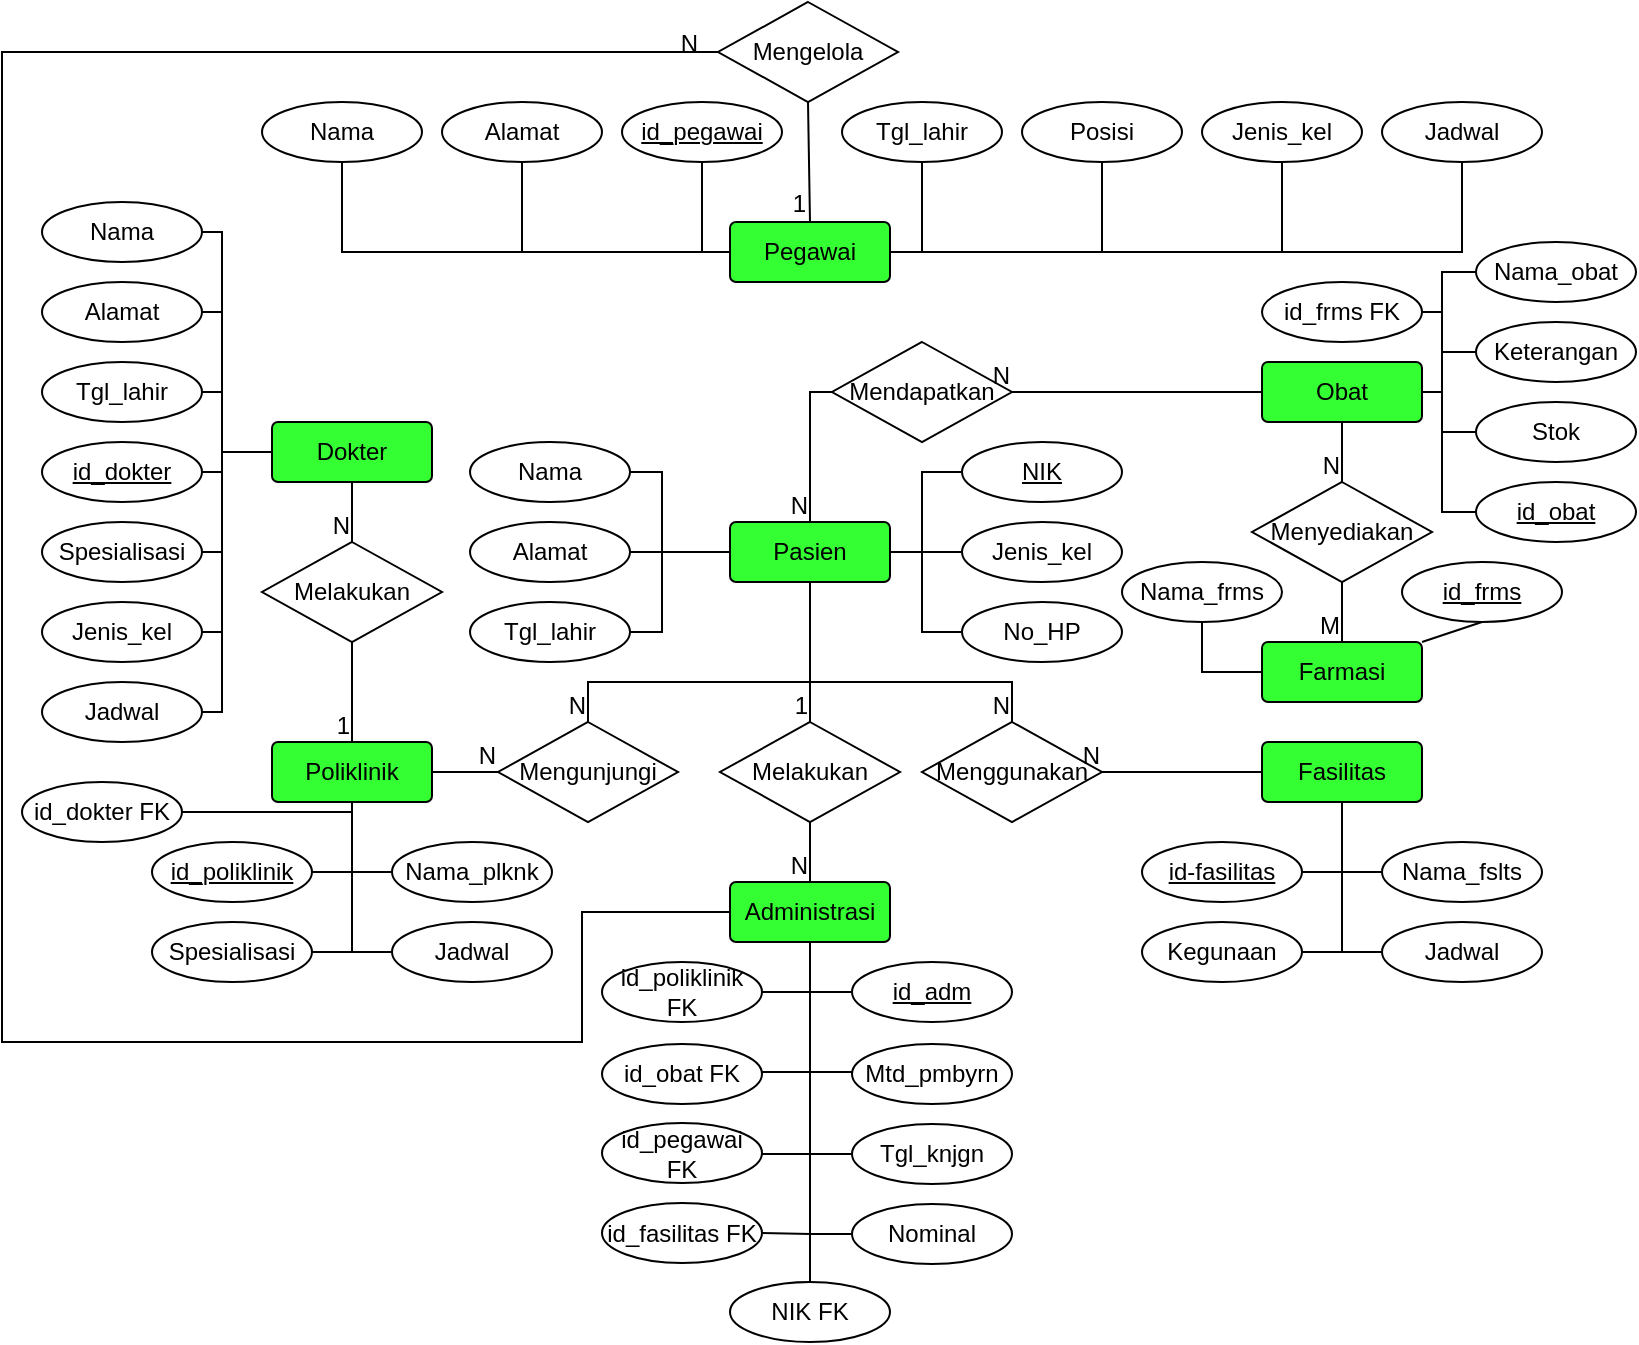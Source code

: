 <mxfile version="26.0.4">
  <diagram name="Halaman-1" id="hF6kQiKR3apISdms7EQg">
    <mxGraphModel dx="1034" dy="1641" grid="1" gridSize="10" guides="1" tooltips="1" connect="1" arrows="1" fold="1" page="1" pageScale="1" pageWidth="827" pageHeight="1169" math="0" shadow="0">
      <root>
        <mxCell id="0" />
        <mxCell id="1" parent="0" />
        <mxCell id="pL62GG7J2505InTliQbV-1" value="Pasien" style="rounded=1;arcSize=10;whiteSpace=wrap;html=1;align=center;fillColor=#33FF33;" parent="1" vertex="1">
          <mxGeometry x="484" y="-820" width="80" height="30" as="geometry" />
        </mxCell>
        <mxCell id="pL62GG7J2505InTliQbV-2" value="Administrasi" style="rounded=1;arcSize=10;whiteSpace=wrap;html=1;align=center;fillColor=#33FF33;" parent="1" vertex="1">
          <mxGeometry x="484" y="-640" width="80" height="30" as="geometry" />
        </mxCell>
        <mxCell id="pL62GG7J2505InTliQbV-3" value="Poliklinik" style="rounded=1;arcSize=10;whiteSpace=wrap;html=1;align=center;fillColor=#33FF33;" parent="1" vertex="1">
          <mxGeometry x="255" y="-710" width="80" height="30" as="geometry" />
        </mxCell>
        <mxCell id="pL62GG7J2505InTliQbV-4" value="Dokter" style="rounded=1;arcSize=10;whiteSpace=wrap;html=1;align=center;fillColor=#33FF33;" parent="1" vertex="1">
          <mxGeometry x="255" y="-870" width="80" height="30" as="geometry" />
        </mxCell>
        <mxCell id="pL62GG7J2505InTliQbV-5" value="Farmasi" style="rounded=1;arcSize=10;whiteSpace=wrap;html=1;align=center;fillColor=#33FF33;" parent="1" vertex="1">
          <mxGeometry x="750" y="-760" width="80" height="30" as="geometry" />
        </mxCell>
        <mxCell id="pL62GG7J2505InTliQbV-6" value="Obat" style="rounded=1;arcSize=10;whiteSpace=wrap;html=1;align=center;fillColor=#33FF33;" parent="1" vertex="1">
          <mxGeometry x="750" y="-900" width="80" height="30" as="geometry" />
        </mxCell>
        <mxCell id="pL62GG7J2505InTliQbV-7" value="Pegawai" style="rounded=1;arcSize=10;whiteSpace=wrap;html=1;align=center;fillColor=#33FF33;" parent="1" vertex="1">
          <mxGeometry x="484" y="-970" width="80" height="30" as="geometry" />
        </mxCell>
        <mxCell id="pL62GG7J2505InTliQbV-8" value="Fasilitas" style="rounded=1;arcSize=10;whiteSpace=wrap;html=1;align=center;fillColor=#33FF33;" parent="1" vertex="1">
          <mxGeometry x="750" y="-710" width="80" height="30" as="geometry" />
        </mxCell>
        <mxCell id="8eHXAUedLKpR5EIVdrg8-1" value="NIK" style="ellipse;whiteSpace=wrap;html=1;align=center;fontStyle=4;" parent="1" vertex="1">
          <mxGeometry x="600" y="-860" width="80" height="30" as="geometry" />
        </mxCell>
        <mxCell id="8eHXAUedLKpR5EIVdrg8-2" value="Alamat" style="ellipse;whiteSpace=wrap;html=1;align=center;" parent="1" vertex="1">
          <mxGeometry x="354" y="-820" width="80" height="30" as="geometry" />
        </mxCell>
        <mxCell id="8eHXAUedLKpR5EIVdrg8-3" value="Nama" style="ellipse;whiteSpace=wrap;html=1;align=center;" parent="1" vertex="1">
          <mxGeometry x="354" y="-860" width="80" height="30" as="geometry" />
        </mxCell>
        <mxCell id="8eHXAUedLKpR5EIVdrg8-4" value="Tgl_lahir" style="ellipse;whiteSpace=wrap;html=1;align=center;" parent="1" vertex="1">
          <mxGeometry x="354" y="-780" width="80" height="30" as="geometry" />
        </mxCell>
        <mxCell id="8eHXAUedLKpR5EIVdrg8-5" value="No_HP" style="ellipse;whiteSpace=wrap;html=1;align=center;" parent="1" vertex="1">
          <mxGeometry x="600" y="-780" width="80" height="30" as="geometry" />
        </mxCell>
        <mxCell id="8eHXAUedLKpR5EIVdrg8-14" value="Melakukan" style="shape=rhombus;perimeter=rhombusPerimeter;whiteSpace=wrap;html=1;align=center;" parent="1" vertex="1">
          <mxGeometry x="479" y="-720" width="90" height="50" as="geometry" />
        </mxCell>
        <mxCell id="8eHXAUedLKpR5EIVdrg8-17" value="" style="endArrow=none;html=1;rounded=0;entryX=0.5;entryY=0;entryDx=0;entryDy=0;exitX=0.5;exitY=1;exitDx=0;exitDy=0;" parent="1" source="pL62GG7J2505InTliQbV-1" target="8eHXAUedLKpR5EIVdrg8-14" edge="1">
          <mxGeometry relative="1" as="geometry">
            <mxPoint x="364" y="-700" as="sourcePoint" />
            <mxPoint x="524" y="-700" as="targetPoint" />
          </mxGeometry>
        </mxCell>
        <mxCell id="8eHXAUedLKpR5EIVdrg8-18" value="1" style="resizable=0;html=1;whiteSpace=wrap;align=right;verticalAlign=bottom;" parent="8eHXAUedLKpR5EIVdrg8-17" connectable="0" vertex="1">
          <mxGeometry x="1" relative="1" as="geometry" />
        </mxCell>
        <mxCell id="8eHXAUedLKpR5EIVdrg8-19" value="" style="endArrow=none;html=1;rounded=0;entryX=0.5;entryY=0;entryDx=0;entryDy=0;exitX=0.5;exitY=1;exitDx=0;exitDy=0;" parent="1" source="8eHXAUedLKpR5EIVdrg8-14" target="pL62GG7J2505InTliQbV-2" edge="1">
          <mxGeometry relative="1" as="geometry">
            <mxPoint x="550" y="-660" as="sourcePoint" />
            <mxPoint x="524" y="-630" as="targetPoint" />
          </mxGeometry>
        </mxCell>
        <mxCell id="8eHXAUedLKpR5EIVdrg8-20" value="N" style="resizable=0;html=1;whiteSpace=wrap;align=right;verticalAlign=bottom;" parent="8eHXAUedLKpR5EIVdrg8-19" connectable="0" vertex="1">
          <mxGeometry x="1" relative="1" as="geometry" />
        </mxCell>
        <mxCell id="8eHXAUedLKpR5EIVdrg8-21" value="id_adm" style="ellipse;whiteSpace=wrap;html=1;align=center;fontStyle=4;" parent="1" vertex="1">
          <mxGeometry x="545" y="-600" width="80" height="30" as="geometry" />
        </mxCell>
        <mxCell id="8eHXAUedLKpR5EIVdrg8-22" value="Mtd_pmbyrn" style="ellipse;whiteSpace=wrap;html=1;align=center;" parent="1" vertex="1">
          <mxGeometry x="545" y="-559" width="80" height="30" as="geometry" />
        </mxCell>
        <mxCell id="8eHXAUedLKpR5EIVdrg8-23" value="Tgl_knjgn" style="ellipse;whiteSpace=wrap;html=1;align=center;" parent="1" vertex="1">
          <mxGeometry x="545" y="-519" width="80" height="30" as="geometry" />
        </mxCell>
        <mxCell id="8eHXAUedLKpR5EIVdrg8-27" value="Mendapatkan" style="shape=rhombus;perimeter=rhombusPerimeter;whiteSpace=wrap;html=1;align=center;" parent="1" vertex="1">
          <mxGeometry x="535" y="-910" width="90" height="50" as="geometry" />
        </mxCell>
        <mxCell id="8eHXAUedLKpR5EIVdrg8-30" value="Menyediakan" style="shape=rhombus;perimeter=rhombusPerimeter;whiteSpace=wrap;html=1;align=center;" parent="1" vertex="1">
          <mxGeometry x="745" y="-840" width="90" height="50" as="geometry" />
        </mxCell>
        <mxCell id="8eHXAUedLKpR5EIVdrg8-31" value="" style="endArrow=none;html=1;rounded=0;exitX=0;exitY=0.5;exitDx=0;exitDy=0;entryX=0.5;entryY=0;entryDx=0;entryDy=0;" parent="1" source="8eHXAUedLKpR5EIVdrg8-27" target="pL62GG7J2505InTliQbV-1" edge="1">
          <mxGeometry relative="1" as="geometry">
            <mxPoint x="675" y="-750" as="sourcePoint" />
            <mxPoint x="741" y="-910" as="targetPoint" />
            <Array as="points">
              <mxPoint x="524" y="-885" />
            </Array>
          </mxGeometry>
        </mxCell>
        <mxCell id="8eHXAUedLKpR5EIVdrg8-32" value="N" style="resizable=0;html=1;whiteSpace=wrap;align=right;verticalAlign=bottom;" parent="8eHXAUedLKpR5EIVdrg8-31" connectable="0" vertex="1">
          <mxGeometry x="1" relative="1" as="geometry" />
        </mxCell>
        <mxCell id="8eHXAUedLKpR5EIVdrg8-33" value="" style="endArrow=none;html=1;rounded=0;entryX=1;entryY=0.5;entryDx=0;entryDy=0;exitX=0;exitY=0.5;exitDx=0;exitDy=0;" parent="1" source="pL62GG7J2505InTliQbV-6" target="8eHXAUedLKpR5EIVdrg8-27" edge="1">
          <mxGeometry relative="1" as="geometry">
            <mxPoint x="685" y="-740" as="sourcePoint" />
            <mxPoint x="685" y="-700" as="targetPoint" />
          </mxGeometry>
        </mxCell>
        <mxCell id="8eHXAUedLKpR5EIVdrg8-34" value="N" style="resizable=0;html=1;whiteSpace=wrap;align=right;verticalAlign=bottom;" parent="8eHXAUedLKpR5EIVdrg8-33" connectable="0" vertex="1">
          <mxGeometry x="1" relative="1" as="geometry" />
        </mxCell>
        <mxCell id="8eHXAUedLKpR5EIVdrg8-37" value="" style="endArrow=none;html=1;rounded=0;exitX=0.5;exitY=1;exitDx=0;exitDy=0;entryX=0.5;entryY=0;entryDx=0;entryDy=0;" parent="1" source="pL62GG7J2505InTliQbV-6" target="8eHXAUedLKpR5EIVdrg8-30" edge="1">
          <mxGeometry relative="1" as="geometry">
            <mxPoint x="685" y="-960" as="sourcePoint" />
            <mxPoint x="741" y="-960" as="targetPoint" />
          </mxGeometry>
        </mxCell>
        <mxCell id="8eHXAUedLKpR5EIVdrg8-38" value="N" style="resizable=0;html=1;whiteSpace=wrap;align=right;verticalAlign=bottom;" parent="8eHXAUedLKpR5EIVdrg8-37" connectable="0" vertex="1">
          <mxGeometry x="1" relative="1" as="geometry" />
        </mxCell>
        <mxCell id="8eHXAUedLKpR5EIVdrg8-39" value="Menggunakan" style="shape=rhombus;perimeter=rhombusPerimeter;whiteSpace=wrap;html=1;align=center;" parent="1" vertex="1">
          <mxGeometry x="580" y="-720" width="90" height="50" as="geometry" />
        </mxCell>
        <mxCell id="8eHXAUedLKpR5EIVdrg8-40" value="Mengunjungi" style="shape=rhombus;perimeter=rhombusPerimeter;whiteSpace=wrap;html=1;align=center;" parent="1" vertex="1">
          <mxGeometry x="368" y="-720" width="90" height="50" as="geometry" />
        </mxCell>
        <mxCell id="8eHXAUedLKpR5EIVdrg8-41" value="" style="endArrow=none;html=1;rounded=0;entryX=0.5;entryY=0;entryDx=0;entryDy=0;exitX=0.5;exitY=1;exitDx=0;exitDy=0;" parent="1" source="pL62GG7J2505InTliQbV-1" target="8eHXAUedLKpR5EIVdrg8-40" edge="1">
          <mxGeometry relative="1" as="geometry">
            <mxPoint x="534" y="-780" as="sourcePoint" />
            <mxPoint x="534" y="-740" as="targetPoint" />
            <Array as="points">
              <mxPoint x="524" y="-740" />
              <mxPoint x="413" y="-740" />
            </Array>
          </mxGeometry>
        </mxCell>
        <mxCell id="8eHXAUedLKpR5EIVdrg8-42" value="N" style="resizable=0;html=1;whiteSpace=wrap;align=right;verticalAlign=bottom;" parent="8eHXAUedLKpR5EIVdrg8-41" connectable="0" vertex="1">
          <mxGeometry x="1" relative="1" as="geometry" />
        </mxCell>
        <mxCell id="8eHXAUedLKpR5EIVdrg8-43" value="" style="endArrow=none;html=1;rounded=0;entryX=0.5;entryY=0;entryDx=0;entryDy=0;exitX=0.5;exitY=1;exitDx=0;exitDy=0;" parent="1" source="pL62GG7J2505InTliQbV-1" target="8eHXAUedLKpR5EIVdrg8-39" edge="1">
          <mxGeometry relative="1" as="geometry">
            <mxPoint x="544" y="-770" as="sourcePoint" />
            <mxPoint x="544" y="-730" as="targetPoint" />
            <Array as="points">
              <mxPoint x="524" y="-740" />
              <mxPoint x="625" y="-740" />
            </Array>
          </mxGeometry>
        </mxCell>
        <mxCell id="8eHXAUedLKpR5EIVdrg8-44" value="N" style="resizable=0;html=1;whiteSpace=wrap;align=right;verticalAlign=bottom;" parent="8eHXAUedLKpR5EIVdrg8-43" connectable="0" vertex="1">
          <mxGeometry x="1" relative="1" as="geometry" />
        </mxCell>
        <mxCell id="8eHXAUedLKpR5EIVdrg8-45" value="" style="endArrow=none;html=1;rounded=0;exitX=1;exitY=0.5;exitDx=0;exitDy=0;entryX=0;entryY=0.5;entryDx=0;entryDy=0;" parent="1" source="pL62GG7J2505InTliQbV-3" target="8eHXAUedLKpR5EIVdrg8-40" edge="1">
          <mxGeometry relative="1" as="geometry">
            <mxPoint x="549" y="-730" as="sourcePoint" />
            <mxPoint x="355" y="-670" as="targetPoint" />
          </mxGeometry>
        </mxCell>
        <mxCell id="8eHXAUedLKpR5EIVdrg8-46" value="N" style="resizable=0;html=1;whiteSpace=wrap;align=right;verticalAlign=bottom;" parent="8eHXAUedLKpR5EIVdrg8-45" connectable="0" vertex="1">
          <mxGeometry x="1" relative="1" as="geometry" />
        </mxCell>
        <mxCell id="8eHXAUedLKpR5EIVdrg8-47" value="" style="endArrow=none;html=1;rounded=0;entryX=1;entryY=0.5;entryDx=0;entryDy=0;exitX=0;exitY=0.5;exitDx=0;exitDy=0;" parent="1" source="pL62GG7J2505InTliQbV-8" target="8eHXAUedLKpR5EIVdrg8-39" edge="1">
          <mxGeometry relative="1" as="geometry">
            <mxPoint x="685" y="-680" as="sourcePoint" />
            <mxPoint x="755" y="-670" as="targetPoint" />
          </mxGeometry>
        </mxCell>
        <mxCell id="8eHXAUedLKpR5EIVdrg8-48" value="N" style="resizable=0;html=1;whiteSpace=wrap;align=right;verticalAlign=bottom;" parent="8eHXAUedLKpR5EIVdrg8-47" connectable="0" vertex="1">
          <mxGeometry x="1" relative="1" as="geometry" />
        </mxCell>
        <mxCell id="8eHXAUedLKpR5EIVdrg8-49" value="Melakukan" style="shape=rhombus;perimeter=rhombusPerimeter;whiteSpace=wrap;html=1;align=center;" parent="1" vertex="1">
          <mxGeometry x="250" y="-810" width="90" height="50" as="geometry" />
        </mxCell>
        <mxCell id="8eHXAUedLKpR5EIVdrg8-50" value="" style="endArrow=none;html=1;rounded=0;exitX=0.5;exitY=1;exitDx=0;exitDy=0;entryX=0.5;entryY=0;entryDx=0;entryDy=0;" parent="1" source="8eHXAUedLKpR5EIVdrg8-49" target="pL62GG7J2505InTliQbV-3" edge="1">
          <mxGeometry relative="1" as="geometry">
            <mxPoint x="350" y="-715" as="sourcePoint" />
            <mxPoint x="383" y="-715" as="targetPoint" />
          </mxGeometry>
        </mxCell>
        <mxCell id="8eHXAUedLKpR5EIVdrg8-51" value="1" style="resizable=0;html=1;whiteSpace=wrap;align=right;verticalAlign=bottom;" parent="8eHXAUedLKpR5EIVdrg8-50" connectable="0" vertex="1">
          <mxGeometry x="1" relative="1" as="geometry" />
        </mxCell>
        <mxCell id="8eHXAUedLKpR5EIVdrg8-52" value="" style="endArrow=none;html=1;rounded=0;exitX=0.5;exitY=1;exitDx=0;exitDy=0;entryX=0.5;entryY=0;entryDx=0;entryDy=0;" parent="1" source="pL62GG7J2505InTliQbV-4" target="8eHXAUedLKpR5EIVdrg8-49" edge="1">
          <mxGeometry relative="1" as="geometry">
            <mxPoint x="470" y="-750" as="sourcePoint" />
            <mxPoint x="630" y="-750" as="targetPoint" />
          </mxGeometry>
        </mxCell>
        <mxCell id="8eHXAUedLKpR5EIVdrg8-53" value="N" style="resizable=0;html=1;whiteSpace=wrap;align=right;verticalAlign=bottom;" parent="8eHXAUedLKpR5EIVdrg8-52" connectable="0" vertex="1">
          <mxGeometry x="1" relative="1" as="geometry" />
        </mxCell>
        <mxCell id="8eHXAUedLKpR5EIVdrg8-54" value="" style="endArrow=none;html=1;rounded=0;exitX=0.5;exitY=1;exitDx=0;exitDy=0;entryX=0.5;entryY=0;entryDx=0;entryDy=0;" parent="1" source="8eHXAUedLKpR5EIVdrg8-30" target="pL62GG7J2505InTliQbV-5" edge="1">
          <mxGeometry relative="1" as="geometry">
            <mxPoint x="451" y="-800" as="sourcePoint" />
            <mxPoint x="451" y="-770" as="targetPoint" />
          </mxGeometry>
        </mxCell>
        <mxCell id="8eHXAUedLKpR5EIVdrg8-55" value="M" style="resizable=0;html=1;whiteSpace=wrap;align=right;verticalAlign=bottom;" parent="8eHXAUedLKpR5EIVdrg8-54" connectable="0" vertex="1">
          <mxGeometry x="1" relative="1" as="geometry" />
        </mxCell>
        <mxCell id="8eHXAUedLKpR5EIVdrg8-57" value="Mengelola" style="shape=rhombus;perimeter=rhombusPerimeter;whiteSpace=wrap;html=1;align=center;" parent="1" vertex="1">
          <mxGeometry x="478" y="-1080" width="90" height="50" as="geometry" />
        </mxCell>
        <mxCell id="8eHXAUedLKpR5EIVdrg8-71" value="" style="endArrow=none;html=1;rounded=0;entryX=0;entryY=0.5;entryDx=0;entryDy=0;exitX=0;exitY=0.5;exitDx=0;exitDy=0;" parent="1" source="pL62GG7J2505InTliQbV-2" target="8eHXAUedLKpR5EIVdrg8-57" edge="1">
          <mxGeometry relative="1" as="geometry">
            <mxPoint x="210" y="-670" as="sourcePoint" />
            <mxPoint x="305" y="-800" as="targetPoint" />
            <Array as="points">
              <mxPoint x="470" y="-625" />
              <mxPoint x="410" y="-625" />
              <mxPoint x="410" y="-560" />
              <mxPoint x="120" y="-560" />
              <mxPoint x="120" y="-1055" />
            </Array>
          </mxGeometry>
        </mxCell>
        <mxCell id="8eHXAUedLKpR5EIVdrg8-75" value="" style="endArrow=none;html=1;rounded=0;exitX=0.5;exitY=1;exitDx=0;exitDy=0;entryX=0.5;entryY=0;entryDx=0;entryDy=0;" parent="1" source="8eHXAUedLKpR5EIVdrg8-57" target="pL62GG7J2505InTliQbV-7" edge="1">
          <mxGeometry relative="1" as="geometry">
            <mxPoint x="494" y="-930" as="sourcePoint" />
            <mxPoint x="440" y="-893" as="targetPoint" />
          </mxGeometry>
        </mxCell>
        <mxCell id="8eHXAUedLKpR5EIVdrg8-76" value="1" style="resizable=0;html=1;whiteSpace=wrap;align=right;verticalAlign=bottom;" parent="8eHXAUedLKpR5EIVdrg8-75" connectable="0" vertex="1">
          <mxGeometry x="1" relative="1" as="geometry" />
        </mxCell>
        <mxCell id="h_eq2-23XkhbX8kSkw2c-2" value="N" style="resizable=0;html=1;whiteSpace=wrap;align=right;verticalAlign=bottom;" connectable="0" vertex="1" parent="8eHXAUedLKpR5EIVdrg8-75">
          <mxGeometry x="1" relative="1" as="geometry">
            <mxPoint x="-54" y="-80" as="offset" />
          </mxGeometry>
        </mxCell>
        <mxCell id="8eHXAUedLKpR5EIVdrg8-77" value="id_frms" style="ellipse;whiteSpace=wrap;html=1;align=center;fontStyle=4;" parent="1" vertex="1">
          <mxGeometry x="820" y="-800" width="80" height="30" as="geometry" />
        </mxCell>
        <mxCell id="8eHXAUedLKpR5EIVdrg8-78" value="Nama_frms" style="ellipse;whiteSpace=wrap;html=1;align=center;" parent="1" vertex="1">
          <mxGeometry x="680" y="-800" width="80" height="30" as="geometry" />
        </mxCell>
        <mxCell id="8eHXAUedLKpR5EIVdrg8-83" value="id_dokter" style="ellipse;whiteSpace=wrap;html=1;align=center;fontStyle=4;" parent="1" vertex="1">
          <mxGeometry x="140" y="-860" width="80" height="30" as="geometry" />
        </mxCell>
        <mxCell id="8eHXAUedLKpR5EIVdrg8-85" value="Tgl_lahir" style="ellipse;whiteSpace=wrap;html=1;align=center;" parent="1" vertex="1">
          <mxGeometry x="140" y="-900" width="80" height="30" as="geometry" />
        </mxCell>
        <mxCell id="8eHXAUedLKpR5EIVdrg8-86" value="Jenis_kel" style="ellipse;whiteSpace=wrap;html=1;align=center;" parent="1" vertex="1">
          <mxGeometry x="140" y="-780" width="80" height="30" as="geometry" />
        </mxCell>
        <mxCell id="8eHXAUedLKpR5EIVdrg8-87" value="Jenis_kel" style="ellipse;whiteSpace=wrap;html=1;align=center;" parent="1" vertex="1">
          <mxGeometry x="600" y="-820" width="80" height="30" as="geometry" />
        </mxCell>
        <mxCell id="8eHXAUedLKpR5EIVdrg8-90" value="Alamat" style="ellipse;whiteSpace=wrap;html=1;align=center;" parent="1" vertex="1">
          <mxGeometry x="140" y="-940" width="80" height="30" as="geometry" />
        </mxCell>
        <mxCell id="8eHXAUedLKpR5EIVdrg8-91" value="Jadwal" style="ellipse;whiteSpace=wrap;html=1;align=center;" parent="1" vertex="1">
          <mxGeometry x="140" y="-740" width="80" height="30" as="geometry" />
        </mxCell>
        <mxCell id="8eHXAUedLKpR5EIVdrg8-92" value="Nama" style="ellipse;whiteSpace=wrap;html=1;align=center;" parent="1" vertex="1">
          <mxGeometry x="140" y="-980" width="80" height="30" as="geometry" />
        </mxCell>
        <mxCell id="8eHXAUedLKpR5EIVdrg8-93" value="Spesialisasi" style="ellipse;whiteSpace=wrap;html=1;align=center;" parent="1" vertex="1">
          <mxGeometry x="140" y="-820" width="80" height="30" as="geometry" />
        </mxCell>
        <mxCell id="8eHXAUedLKpR5EIVdrg8-101" value="id_pegawai" style="ellipse;whiteSpace=wrap;html=1;align=center;fontStyle=4;" parent="1" vertex="1">
          <mxGeometry x="430" y="-1030" width="80" height="30" as="geometry" />
        </mxCell>
        <mxCell id="8eHXAUedLKpR5EIVdrg8-102" value="Alamat" style="ellipse;whiteSpace=wrap;html=1;align=center;" parent="1" vertex="1">
          <mxGeometry x="340" y="-1030" width="80" height="30" as="geometry" />
        </mxCell>
        <mxCell id="8eHXAUedLKpR5EIVdrg8-103" value="Tgl_lahir" style="ellipse;whiteSpace=wrap;html=1;align=center;" parent="1" vertex="1">
          <mxGeometry x="540" y="-1030" width="80" height="30" as="geometry" />
        </mxCell>
        <mxCell id="8eHXAUedLKpR5EIVdrg8-104" value="Jenis_kel" style="ellipse;whiteSpace=wrap;html=1;align=center;" parent="1" vertex="1">
          <mxGeometry x="720" y="-1030" width="80" height="30" as="geometry" />
        </mxCell>
        <mxCell id="8eHXAUedLKpR5EIVdrg8-105" value="Jadwal" style="ellipse;whiteSpace=wrap;html=1;align=center;" parent="1" vertex="1">
          <mxGeometry x="810" y="-1030" width="80" height="30" as="geometry" />
        </mxCell>
        <mxCell id="8eHXAUedLKpR5EIVdrg8-107" value="Posisi" style="ellipse;whiteSpace=wrap;html=1;align=center;" parent="1" vertex="1">
          <mxGeometry x="630" y="-1030" width="80" height="30" as="geometry" />
        </mxCell>
        <mxCell id="8eHXAUedLKpR5EIVdrg8-108" value="Nama" style="ellipse;whiteSpace=wrap;html=1;align=center;" parent="1" vertex="1">
          <mxGeometry x="250" y="-1030" width="80" height="30" as="geometry" />
        </mxCell>
        <mxCell id="8eHXAUedLKpR5EIVdrg8-109" value="id_obat" style="ellipse;whiteSpace=wrap;html=1;align=center;fontStyle=4;" parent="1" vertex="1">
          <mxGeometry x="857" y="-840" width="80" height="30" as="geometry" />
        </mxCell>
        <mxCell id="8eHXAUedLKpR5EIVdrg8-110" value="Stok" style="ellipse;whiteSpace=wrap;html=1;align=center;" parent="1" vertex="1">
          <mxGeometry x="857" y="-880" width="80" height="30" as="geometry" />
        </mxCell>
        <mxCell id="8eHXAUedLKpR5EIVdrg8-111" value="Keterangan" style="ellipse;whiteSpace=wrap;html=1;align=center;" parent="1" vertex="1">
          <mxGeometry x="857" y="-920" width="80" height="30" as="geometry" />
        </mxCell>
        <mxCell id="8eHXAUedLKpR5EIVdrg8-112" value="Nama_obat" style="ellipse;whiteSpace=wrap;html=1;align=center;" parent="1" vertex="1">
          <mxGeometry x="857" y="-960" width="80" height="30" as="geometry" />
        </mxCell>
        <mxCell id="8eHXAUedLKpR5EIVdrg8-114" value="id_poliklinik" style="ellipse;whiteSpace=wrap;html=1;align=center;fontStyle=4;" parent="1" vertex="1">
          <mxGeometry x="195" y="-660" width="80" height="30" as="geometry" />
        </mxCell>
        <mxCell id="8eHXAUedLKpR5EIVdrg8-115" value="Nama_plknk" style="ellipse;whiteSpace=wrap;html=1;align=center;" parent="1" vertex="1">
          <mxGeometry x="315" y="-660" width="80" height="30" as="geometry" />
        </mxCell>
        <mxCell id="8eHXAUedLKpR5EIVdrg8-116" value="Jadwal" style="ellipse;whiteSpace=wrap;html=1;align=center;" parent="1" vertex="1">
          <mxGeometry x="315" y="-620" width="80" height="30" as="geometry" />
        </mxCell>
        <mxCell id="8eHXAUedLKpR5EIVdrg8-117" value="Spesialisasi" style="ellipse;whiteSpace=wrap;html=1;align=center;" parent="1" vertex="1">
          <mxGeometry x="195" y="-620" width="80" height="30" as="geometry" />
        </mxCell>
        <mxCell id="8eHXAUedLKpR5EIVdrg8-119" value="" style="endArrow=none;html=1;rounded=0;exitX=1;exitY=0.5;exitDx=0;exitDy=0;entryX=0.5;entryY=1;entryDx=0;entryDy=0;" parent="1" source="8eHXAUedLKpR5EIVdrg8-117" target="pL62GG7J2505InTliQbV-3" edge="1">
          <mxGeometry relative="1" as="geometry">
            <mxPoint x="265" y="-755" as="sourcePoint" />
            <mxPoint x="295" y="-700" as="targetPoint" />
            <Array as="points">
              <mxPoint x="295" y="-605" />
            </Array>
          </mxGeometry>
        </mxCell>
        <mxCell id="8eHXAUedLKpR5EIVdrg8-120" value="" style="endArrow=none;html=1;rounded=0;exitX=1;exitY=0.5;exitDx=0;exitDy=0;entryX=0.5;entryY=1;entryDx=0;entryDy=0;" parent="1" source="8eHXAUedLKpR5EIVdrg8-114" target="pL62GG7J2505InTliQbV-3" edge="1">
          <mxGeometry relative="1" as="geometry">
            <mxPoint x="285" y="-595" as="sourcePoint" />
            <mxPoint x="210" y="-680" as="targetPoint" />
            <Array as="points">
              <mxPoint x="295" y="-645" />
            </Array>
          </mxGeometry>
        </mxCell>
        <mxCell id="8eHXAUedLKpR5EIVdrg8-121" value="" style="endArrow=none;html=1;rounded=0;exitX=0;exitY=0.5;exitDx=0;exitDy=0;entryX=0.5;entryY=1;entryDx=0;entryDy=0;" parent="1" source="8eHXAUedLKpR5EIVdrg8-115" target="pL62GG7J2505InTliQbV-3" edge="1">
          <mxGeometry relative="1" as="geometry">
            <mxPoint x="285" y="-635" as="sourcePoint" />
            <mxPoint x="350" y="-680" as="targetPoint" />
            <Array as="points">
              <mxPoint x="295" y="-645" />
            </Array>
          </mxGeometry>
        </mxCell>
        <mxCell id="8eHXAUedLKpR5EIVdrg8-122" value="" style="endArrow=none;html=1;rounded=0;exitX=0;exitY=0.5;exitDx=0;exitDy=0;entryX=0.5;entryY=1;entryDx=0;entryDy=0;" parent="1" source="8eHXAUedLKpR5EIVdrg8-116" target="pL62GG7J2505InTliQbV-3" edge="1">
          <mxGeometry relative="1" as="geometry">
            <mxPoint x="285" y="-595" as="sourcePoint" />
            <mxPoint x="315" y="-670" as="targetPoint" />
            <Array as="points">
              <mxPoint x="295" y="-605" />
            </Array>
          </mxGeometry>
        </mxCell>
        <mxCell id="8eHXAUedLKpR5EIVdrg8-134" value="" style="endArrow=none;html=1;rounded=0;exitX=1;exitY=0.5;exitDx=0;exitDy=0;entryX=0.5;entryY=1;entryDx=0;entryDy=0;" parent="1" source="8eHXAUedLKpR5EIVdrg8-141" edge="1">
          <mxGeometry relative="1" as="geometry">
            <mxPoint x="760" y="-755" as="sourcePoint" />
            <mxPoint x="790" y="-680" as="targetPoint" />
            <Array as="points">
              <mxPoint x="790" y="-605" />
            </Array>
          </mxGeometry>
        </mxCell>
        <mxCell id="8eHXAUedLKpR5EIVdrg8-135" value="" style="endArrow=none;html=1;rounded=0;exitX=1;exitY=0.5;exitDx=0;exitDy=0;entryX=0.5;entryY=1;entryDx=0;entryDy=0;" parent="1" source="8eHXAUedLKpR5EIVdrg8-138" edge="1">
          <mxGeometry relative="1" as="geometry">
            <mxPoint x="780" y="-595" as="sourcePoint" />
            <mxPoint x="790" y="-680" as="targetPoint" />
            <Array as="points">
              <mxPoint x="790" y="-645" />
            </Array>
          </mxGeometry>
        </mxCell>
        <mxCell id="8eHXAUedLKpR5EIVdrg8-136" value="" style="endArrow=none;html=1;rounded=0;exitX=0;exitY=0.5;exitDx=0;exitDy=0;entryX=0.5;entryY=1;entryDx=0;entryDy=0;" parent="1" source="8eHXAUedLKpR5EIVdrg8-139" edge="1">
          <mxGeometry relative="1" as="geometry">
            <mxPoint x="780" y="-635" as="sourcePoint" />
            <mxPoint x="790" y="-680" as="targetPoint" />
            <Array as="points">
              <mxPoint x="790" y="-645" />
            </Array>
          </mxGeometry>
        </mxCell>
        <mxCell id="8eHXAUedLKpR5EIVdrg8-137" value="" style="endArrow=none;html=1;rounded=0;exitX=0;exitY=0.5;exitDx=0;exitDy=0;entryX=0.5;entryY=1;entryDx=0;entryDy=0;" parent="1" source="8eHXAUedLKpR5EIVdrg8-140" edge="1">
          <mxGeometry relative="1" as="geometry">
            <mxPoint x="780" y="-595" as="sourcePoint" />
            <mxPoint x="790" y="-680" as="targetPoint" />
            <Array as="points">
              <mxPoint x="790" y="-605" />
            </Array>
          </mxGeometry>
        </mxCell>
        <mxCell id="8eHXAUedLKpR5EIVdrg8-138" value="id-fasilitas" style="ellipse;whiteSpace=wrap;html=1;align=center;fontStyle=4;" parent="1" vertex="1">
          <mxGeometry x="690" y="-660" width="80" height="30" as="geometry" />
        </mxCell>
        <mxCell id="8eHXAUedLKpR5EIVdrg8-139" value="Nama_fslts" style="ellipse;whiteSpace=wrap;html=1;align=center;" parent="1" vertex="1">
          <mxGeometry x="810" y="-660" width="80" height="30" as="geometry" />
        </mxCell>
        <mxCell id="8eHXAUedLKpR5EIVdrg8-140" value="Jadwal" style="ellipse;whiteSpace=wrap;html=1;align=center;" parent="1" vertex="1">
          <mxGeometry x="810" y="-620" width="80" height="30" as="geometry" />
        </mxCell>
        <mxCell id="8eHXAUedLKpR5EIVdrg8-141" value="Kegunaan" style="ellipse;whiteSpace=wrap;html=1;align=center;" parent="1" vertex="1">
          <mxGeometry x="690" y="-620" width="80" height="30" as="geometry" />
        </mxCell>
        <mxCell id="8eHXAUedLKpR5EIVdrg8-146" value="" style="endArrow=none;html=1;rounded=0;exitX=1;exitY=0.5;exitDx=0;exitDy=0;entryX=0;entryY=0.5;entryDx=0;entryDy=0;" parent="1" source="8eHXAUedLKpR5EIVdrg8-3" target="pL62GG7J2505InTliQbV-1" edge="1">
          <mxGeometry relative="1" as="geometry">
            <mxPoint x="550" y="-800" as="sourcePoint" />
            <mxPoint x="710" y="-800" as="targetPoint" />
            <Array as="points">
              <mxPoint x="450" y="-845" />
              <mxPoint x="450" y="-805" />
            </Array>
          </mxGeometry>
        </mxCell>
        <mxCell id="8eHXAUedLKpR5EIVdrg8-147" value="" style="endArrow=none;html=1;rounded=0;exitX=1;exitY=0.5;exitDx=0;exitDy=0;entryX=0;entryY=0.5;entryDx=0;entryDy=0;" parent="1" source="8eHXAUedLKpR5EIVdrg8-4" target="pL62GG7J2505InTliQbV-1" edge="1">
          <mxGeometry relative="1" as="geometry">
            <mxPoint x="444" y="-835" as="sourcePoint" />
            <mxPoint x="494" y="-795" as="targetPoint" />
            <Array as="points">
              <mxPoint x="450" y="-765" />
              <mxPoint x="450" y="-805" />
            </Array>
          </mxGeometry>
        </mxCell>
        <mxCell id="8eHXAUedLKpR5EIVdrg8-148" value="" style="endArrow=none;html=1;rounded=0;exitX=1;exitY=0.5;exitDx=0;exitDy=0;entryX=0;entryY=0.5;entryDx=0;entryDy=0;" parent="1" source="8eHXAUedLKpR5EIVdrg8-2" target="pL62GG7J2505InTliQbV-1" edge="1">
          <mxGeometry relative="1" as="geometry">
            <mxPoint x="454" y="-825" as="sourcePoint" />
            <mxPoint x="504" y="-785" as="targetPoint" />
          </mxGeometry>
        </mxCell>
        <mxCell id="8eHXAUedLKpR5EIVdrg8-150" value="" style="endArrow=none;html=1;rounded=0;exitX=1;exitY=0.5;exitDx=0;exitDy=0;entryX=0;entryY=0.5;entryDx=0;entryDy=0;" parent="1" source="pL62GG7J2505InTliQbV-1" target="8eHXAUedLKpR5EIVdrg8-1" edge="1">
          <mxGeometry relative="1" as="geometry">
            <mxPoint x="444" y="-795" as="sourcePoint" />
            <mxPoint x="494" y="-795" as="targetPoint" />
            <Array as="points">
              <mxPoint x="580" y="-805" />
              <mxPoint x="580" y="-845" />
            </Array>
          </mxGeometry>
        </mxCell>
        <mxCell id="8eHXAUedLKpR5EIVdrg8-151" value="" style="endArrow=none;html=1;rounded=0;exitX=0;exitY=0.5;exitDx=0;exitDy=0;entryX=1;entryY=0.5;entryDx=0;entryDy=0;" parent="1" source="8eHXAUedLKpR5EIVdrg8-87" target="pL62GG7J2505InTliQbV-1" edge="1">
          <mxGeometry relative="1" as="geometry">
            <mxPoint x="444" y="-795" as="sourcePoint" />
            <mxPoint x="494" y="-795" as="targetPoint" />
          </mxGeometry>
        </mxCell>
        <mxCell id="8eHXAUedLKpR5EIVdrg8-152" value="" style="endArrow=none;html=1;rounded=0;exitX=0;exitY=0.5;exitDx=0;exitDy=0;entryX=1;entryY=0.5;entryDx=0;entryDy=0;" parent="1" source="8eHXAUedLKpR5EIVdrg8-5" target="pL62GG7J2505InTliQbV-1" edge="1">
          <mxGeometry relative="1" as="geometry">
            <mxPoint x="610" y="-795" as="sourcePoint" />
            <mxPoint x="574" y="-795" as="targetPoint" />
            <Array as="points">
              <mxPoint x="580" y="-765" />
              <mxPoint x="580" y="-805" />
            </Array>
          </mxGeometry>
        </mxCell>
        <mxCell id="8eHXAUedLKpR5EIVdrg8-153" value="" style="endArrow=none;html=1;rounded=0;exitX=1;exitY=0.5;exitDx=0;exitDy=0;entryX=0;entryY=0.5;entryDx=0;entryDy=0;" parent="1" source="8eHXAUedLKpR5EIVdrg8-92" target="pL62GG7J2505InTliQbV-4" edge="1">
          <mxGeometry relative="1" as="geometry">
            <mxPoint x="444" y="-795" as="sourcePoint" />
            <mxPoint x="494" y="-795" as="targetPoint" />
            <Array as="points">
              <mxPoint x="230" y="-965" />
              <mxPoint x="230" y="-855" />
            </Array>
          </mxGeometry>
        </mxCell>
        <mxCell id="8eHXAUedLKpR5EIVdrg8-154" value="" style="endArrow=none;html=1;rounded=0;exitX=1;exitY=0.5;exitDx=0;exitDy=0;entryX=0;entryY=0.5;entryDx=0;entryDy=0;" parent="1" source="8eHXAUedLKpR5EIVdrg8-85" target="pL62GG7J2505InTliQbV-4" edge="1">
          <mxGeometry relative="1" as="geometry">
            <mxPoint x="230" y="-955" as="sourcePoint" />
            <mxPoint x="250" y="-860" as="targetPoint" />
            <Array as="points">
              <mxPoint x="230" y="-885" />
              <mxPoint x="230" y="-855" />
            </Array>
          </mxGeometry>
        </mxCell>
        <mxCell id="8eHXAUedLKpR5EIVdrg8-155" value="" style="endArrow=none;html=1;rounded=0;exitX=1;exitY=0.5;exitDx=0;exitDy=0;entryX=0;entryY=0.5;entryDx=0;entryDy=0;" parent="1" source="8eHXAUedLKpR5EIVdrg8-83" target="pL62GG7J2505InTliQbV-4" edge="1">
          <mxGeometry relative="1" as="geometry">
            <mxPoint x="240" y="-945" as="sourcePoint" />
            <mxPoint x="275" y="-835" as="targetPoint" />
            <Array as="points">
              <mxPoint x="230" y="-845" />
              <mxPoint x="230" y="-855" />
            </Array>
          </mxGeometry>
        </mxCell>
        <mxCell id="8eHXAUedLKpR5EIVdrg8-156" value="" style="endArrow=none;html=1;rounded=0;exitX=1;exitY=0.5;exitDx=0;exitDy=0;entryX=0;entryY=0.5;entryDx=0;entryDy=0;" parent="1" source="8eHXAUedLKpR5EIVdrg8-90" target="pL62GG7J2505InTliQbV-4" edge="1">
          <mxGeometry relative="1" as="geometry">
            <mxPoint x="250" y="-935" as="sourcePoint" />
            <mxPoint x="285" y="-825" as="targetPoint" />
            <Array as="points">
              <mxPoint x="230" y="-925" />
              <mxPoint x="230" y="-855" />
            </Array>
          </mxGeometry>
        </mxCell>
        <mxCell id="8eHXAUedLKpR5EIVdrg8-157" value="" style="endArrow=none;html=1;rounded=0;exitX=1;exitY=0.5;exitDx=0;exitDy=0;entryX=0;entryY=0.5;entryDx=0;entryDy=0;" parent="1" source="8eHXAUedLKpR5EIVdrg8-93" target="pL62GG7J2505InTliQbV-4" edge="1">
          <mxGeometry relative="1" as="geometry">
            <mxPoint x="230" y="-835" as="sourcePoint" />
            <mxPoint x="265" y="-845" as="targetPoint" />
            <Array as="points">
              <mxPoint x="230" y="-805" />
              <mxPoint x="230" y="-855" />
            </Array>
          </mxGeometry>
        </mxCell>
        <mxCell id="8eHXAUedLKpR5EIVdrg8-158" value="" style="endArrow=none;html=1;rounded=0;exitX=1;exitY=0.5;exitDx=0;exitDy=0;entryX=0;entryY=0.5;entryDx=0;entryDy=0;" parent="1" source="8eHXAUedLKpR5EIVdrg8-86" target="pL62GG7J2505InTliQbV-4" edge="1">
          <mxGeometry relative="1" as="geometry">
            <mxPoint x="240" y="-825" as="sourcePoint" />
            <mxPoint x="275" y="-835" as="targetPoint" />
            <Array as="points">
              <mxPoint x="230" y="-765" />
              <mxPoint x="230" y="-855" />
            </Array>
          </mxGeometry>
        </mxCell>
        <mxCell id="8eHXAUedLKpR5EIVdrg8-159" value="" style="endArrow=none;html=1;rounded=0;exitX=1;exitY=0.5;exitDx=0;exitDy=0;entryX=0;entryY=0.5;entryDx=0;entryDy=0;" parent="1" source="8eHXAUedLKpR5EIVdrg8-91" target="pL62GG7J2505InTliQbV-4" edge="1">
          <mxGeometry relative="1" as="geometry">
            <mxPoint x="250" y="-815" as="sourcePoint" />
            <mxPoint x="285" y="-825" as="targetPoint" />
            <Array as="points">
              <mxPoint x="230" y="-725" />
              <mxPoint x="230" y="-855" />
            </Array>
          </mxGeometry>
        </mxCell>
        <mxCell id="8eHXAUedLKpR5EIVdrg8-160" value="" style="endArrow=none;html=1;rounded=0;exitX=0.5;exitY=1;exitDx=0;exitDy=0;entryX=0;entryY=0.5;entryDx=0;entryDy=0;" parent="1" source="8eHXAUedLKpR5EIVdrg8-108" target="pL62GG7J2505InTliQbV-7" edge="1">
          <mxGeometry relative="1" as="geometry">
            <mxPoint x="510" y="-910" as="sourcePoint" />
            <mxPoint x="330" y="-960" as="targetPoint" />
            <Array as="points">
              <mxPoint x="290" y="-955" />
            </Array>
          </mxGeometry>
        </mxCell>
        <mxCell id="8eHXAUedLKpR5EIVdrg8-161" value="" style="endArrow=none;html=1;rounded=0;exitX=0;exitY=0.5;exitDx=0;exitDy=0;entryX=0.5;entryY=1;entryDx=0;entryDy=0;" parent="1" source="pL62GG7J2505InTliQbV-7" target="8eHXAUedLKpR5EIVdrg8-102" edge="1">
          <mxGeometry relative="1" as="geometry">
            <mxPoint x="300" y="-990" as="sourcePoint" />
            <mxPoint x="340" y="-950" as="targetPoint" />
            <Array as="points">
              <mxPoint x="380" y="-955" />
            </Array>
          </mxGeometry>
        </mxCell>
        <mxCell id="8eHXAUedLKpR5EIVdrg8-162" value="" style="endArrow=none;html=1;rounded=0;exitX=0.5;exitY=1;exitDx=0;exitDy=0;entryX=0;entryY=0.5;entryDx=0;entryDy=0;" parent="1" source="8eHXAUedLKpR5EIVdrg8-101" target="pL62GG7J2505InTliQbV-7" edge="1">
          <mxGeometry relative="1" as="geometry">
            <mxPoint x="310" y="-980" as="sourcePoint" />
            <mxPoint x="350" y="-940" as="targetPoint" />
            <Array as="points">
              <mxPoint x="470" y="-955" />
            </Array>
          </mxGeometry>
        </mxCell>
        <mxCell id="8eHXAUedLKpR5EIVdrg8-163" value="" style="endArrow=none;html=1;rounded=0;exitX=0.5;exitY=1;exitDx=0;exitDy=0;entryX=1;entryY=0.5;entryDx=0;entryDy=0;" parent="1" source="8eHXAUedLKpR5EIVdrg8-103" target="pL62GG7J2505InTliQbV-7" edge="1">
          <mxGeometry relative="1" as="geometry">
            <mxPoint x="580" y="-990" as="sourcePoint" />
            <mxPoint x="360" y="-930" as="targetPoint" />
            <Array as="points">
              <mxPoint x="580" y="-955" />
            </Array>
          </mxGeometry>
        </mxCell>
        <mxCell id="8eHXAUedLKpR5EIVdrg8-164" value="" style="endArrow=none;html=1;rounded=0;exitX=0.5;exitY=1;exitDx=0;exitDy=0;entryX=1;entryY=0.5;entryDx=0;entryDy=0;" parent="1" source="8eHXAUedLKpR5EIVdrg8-107" target="pL62GG7J2505InTliQbV-7" edge="1">
          <mxGeometry relative="1" as="geometry">
            <mxPoint x="330" y="-960" as="sourcePoint" />
            <mxPoint x="370" y="-920" as="targetPoint" />
            <Array as="points">
              <mxPoint x="670" y="-955" />
            </Array>
          </mxGeometry>
        </mxCell>
        <mxCell id="8eHXAUedLKpR5EIVdrg8-165" value="" style="endArrow=none;html=1;rounded=0;exitX=0.5;exitY=1;exitDx=0;exitDy=0;entryX=1;entryY=0.5;entryDx=0;entryDy=0;" parent="1" source="8eHXAUedLKpR5EIVdrg8-104" target="pL62GG7J2505InTliQbV-7" edge="1">
          <mxGeometry relative="1" as="geometry">
            <mxPoint x="340" y="-950" as="sourcePoint" />
            <mxPoint x="380" y="-910" as="targetPoint" />
            <Array as="points">
              <mxPoint x="760" y="-955" />
            </Array>
          </mxGeometry>
        </mxCell>
        <mxCell id="8eHXAUedLKpR5EIVdrg8-166" value="" style="endArrow=none;html=1;rounded=0;exitX=0.5;exitY=1;exitDx=0;exitDy=0;entryX=1;entryY=0.5;entryDx=0;entryDy=0;" parent="1" source="8eHXAUedLKpR5EIVdrg8-105" target="pL62GG7J2505InTliQbV-7" edge="1">
          <mxGeometry relative="1" as="geometry">
            <mxPoint x="350" y="-940" as="sourcePoint" />
            <mxPoint x="390" y="-900" as="targetPoint" />
            <Array as="points">
              <mxPoint x="850" y="-955" />
            </Array>
          </mxGeometry>
        </mxCell>
        <mxCell id="8eHXAUedLKpR5EIVdrg8-167" value="" style="endArrow=none;html=1;rounded=0;exitX=1;exitY=0.5;exitDx=0;exitDy=0;entryX=0;entryY=0.5;entryDx=0;entryDy=0;" parent="1" source="pL62GG7J2505InTliQbV-6" target="8eHXAUedLKpR5EIVdrg8-112" edge="1">
          <mxGeometry relative="1" as="geometry">
            <mxPoint x="660" y="-940" as="sourcePoint" />
            <mxPoint x="820" y="-940" as="targetPoint" />
            <Array as="points">
              <mxPoint x="840" y="-885" />
              <mxPoint x="840" y="-945" />
            </Array>
          </mxGeometry>
        </mxCell>
        <mxCell id="8eHXAUedLKpR5EIVdrg8-168" value="" style="endArrow=none;html=1;rounded=0;exitX=1;exitY=0.5;exitDx=0;exitDy=0;entryX=0;entryY=0.5;entryDx=0;entryDy=0;" parent="1" source="pL62GG7J2505InTliQbV-6" target="8eHXAUedLKpR5EIVdrg8-111" edge="1">
          <mxGeometry relative="1" as="geometry">
            <mxPoint x="840" y="-875" as="sourcePoint" />
            <mxPoint x="867" y="-935" as="targetPoint" />
            <Array as="points">
              <mxPoint x="840" y="-885" />
              <mxPoint x="840" y="-905" />
            </Array>
          </mxGeometry>
        </mxCell>
        <mxCell id="8eHXAUedLKpR5EIVdrg8-169" value="" style="endArrow=none;html=1;rounded=0;exitX=1;exitY=0.5;exitDx=0;exitDy=0;entryX=0;entryY=0.5;entryDx=0;entryDy=0;" parent="1" source="pL62GG7J2505InTliQbV-6" target="8eHXAUedLKpR5EIVdrg8-110" edge="1">
          <mxGeometry relative="1" as="geometry">
            <mxPoint x="850" y="-865" as="sourcePoint" />
            <mxPoint x="877" y="-925" as="targetPoint" />
            <Array as="points">
              <mxPoint x="840" y="-885" />
              <mxPoint x="840" y="-865" />
            </Array>
          </mxGeometry>
        </mxCell>
        <mxCell id="8eHXAUedLKpR5EIVdrg8-170" value="" style="endArrow=none;html=1;rounded=0;exitX=1;exitY=0.5;exitDx=0;exitDy=0;entryX=0;entryY=0.5;entryDx=0;entryDy=0;" parent="1" source="pL62GG7J2505InTliQbV-6" target="8eHXAUedLKpR5EIVdrg8-109" edge="1">
          <mxGeometry relative="1" as="geometry">
            <mxPoint x="860" y="-855" as="sourcePoint" />
            <mxPoint x="887" y="-915" as="targetPoint" />
            <Array as="points">
              <mxPoint x="840" y="-885" />
              <mxPoint x="840" y="-825" />
            </Array>
          </mxGeometry>
        </mxCell>
        <mxCell id="8eHXAUedLKpR5EIVdrg8-173" value="" style="endArrow=none;html=1;rounded=0;exitX=0.5;exitY=1;exitDx=0;exitDy=0;entryX=0;entryY=0.5;entryDx=0;entryDy=0;" parent="1" source="8eHXAUedLKpR5EIVdrg8-78" target="pL62GG7J2505InTliQbV-5" edge="1">
          <mxGeometry relative="1" as="geometry">
            <mxPoint x="444" y="-795" as="sourcePoint" />
            <mxPoint x="494" y="-795" as="targetPoint" />
            <Array as="points">
              <mxPoint x="720" y="-745" />
            </Array>
          </mxGeometry>
        </mxCell>
        <mxCell id="8eHXAUedLKpR5EIVdrg8-174" value="" style="endArrow=none;html=1;rounded=0;exitX=0.5;exitY=1;exitDx=0;exitDy=0;entryX=1;entryY=0;entryDx=0;entryDy=0;" parent="1" source="8eHXAUedLKpR5EIVdrg8-77" target="pL62GG7J2505InTliQbV-5" edge="1">
          <mxGeometry relative="1" as="geometry">
            <mxPoint x="730" y="-760" as="sourcePoint" />
            <mxPoint x="760" y="-750" as="targetPoint" />
          </mxGeometry>
        </mxCell>
        <mxCell id="uv0MrXyz2kOwGKBPw5-4-1" value="Nominal" style="ellipse;whiteSpace=wrap;html=1;align=center;" parent="1" vertex="1">
          <mxGeometry x="545" y="-479" width="80" height="30" as="geometry" />
        </mxCell>
        <mxCell id="uv0MrXyz2kOwGKBPw5-4-5" value="NIK FK" style="ellipse;whiteSpace=wrap;html=1;align=center;" parent="1" vertex="1">
          <mxGeometry x="484" y="-440" width="80" height="30" as="geometry" />
        </mxCell>
        <mxCell id="uv0MrXyz2kOwGKBPw5-4-7" value="id_fasilitas FK" style="ellipse;whiteSpace=wrap;html=1;align=center;" parent="1" vertex="1">
          <mxGeometry x="420" y="-479.5" width="80" height="30" as="geometry" />
        </mxCell>
        <mxCell id="uv0MrXyz2kOwGKBPw5-4-8" value="id_pegawai FK" style="ellipse;whiteSpace=wrap;html=1;align=center;" parent="1" vertex="1">
          <mxGeometry x="420" y="-519.5" width="80" height="30" as="geometry" />
        </mxCell>
        <mxCell id="uv0MrXyz2kOwGKBPw5-4-9" value="id_obat FK" style="ellipse;whiteSpace=wrap;html=1;align=center;" parent="1" vertex="1">
          <mxGeometry x="420" y="-559" width="80" height="30" as="geometry" />
        </mxCell>
        <mxCell id="uv0MrXyz2kOwGKBPw5-4-11" value="id_poliklinik FK" style="ellipse;whiteSpace=wrap;html=1;align=center;" parent="1" vertex="1">
          <mxGeometry x="420" y="-600" width="80" height="30" as="geometry" />
        </mxCell>
        <mxCell id="uv0MrXyz2kOwGKBPw5-4-14" value="" style="endArrow=none;html=1;rounded=0;entryX=0.5;entryY=1;entryDx=0;entryDy=0;exitX=1;exitY=0.5;exitDx=0;exitDy=0;" parent="1" source="uv0MrXyz2kOwGKBPw5-4-11" target="pL62GG7J2505InTliQbV-2" edge="1">
          <mxGeometry width="50" height="50" relative="1" as="geometry">
            <mxPoint x="534" y="-390" as="sourcePoint" />
            <mxPoint x="534" y="-600" as="targetPoint" />
            <Array as="points">
              <mxPoint x="524" y="-585" />
            </Array>
          </mxGeometry>
        </mxCell>
        <mxCell id="uv0MrXyz2kOwGKBPw5-4-15" value="" style="endArrow=none;html=1;rounded=0;entryX=0.5;entryY=1;entryDx=0;entryDy=0;exitX=1;exitY=0.5;exitDx=0;exitDy=0;" parent="1" target="pL62GG7J2505InTliQbV-2" edge="1">
          <mxGeometry width="50" height="50" relative="1" as="geometry">
            <mxPoint x="500" y="-545" as="sourcePoint" />
            <mxPoint x="524" y="-570" as="targetPoint" />
            <Array as="points">
              <mxPoint x="524" y="-545" />
            </Array>
          </mxGeometry>
        </mxCell>
        <mxCell id="uv0MrXyz2kOwGKBPw5-4-16" value="" style="endArrow=none;html=1;rounded=0;entryX=0.5;entryY=1;entryDx=0;entryDy=0;exitX=1;exitY=0.5;exitDx=0;exitDy=0;" parent="1" target="pL62GG7J2505InTliQbV-2" edge="1">
          <mxGeometry width="50" height="50" relative="1" as="geometry">
            <mxPoint x="500" y="-504" as="sourcePoint" />
            <mxPoint x="524" y="-569" as="targetPoint" />
            <Array as="points">
              <mxPoint x="524" y="-504" />
            </Array>
          </mxGeometry>
        </mxCell>
        <mxCell id="uv0MrXyz2kOwGKBPw5-4-19" value="" style="endArrow=none;html=1;rounded=0;entryX=0.5;entryY=1;entryDx=0;entryDy=0;exitX=0;exitY=0.5;exitDx=0;exitDy=0;" parent="1" source="8eHXAUedLKpR5EIVdrg8-21" edge="1">
          <mxGeometry width="50" height="50" relative="1" as="geometry">
            <mxPoint x="545" y="-579" as="sourcePoint" />
            <mxPoint x="524" y="-610" as="targetPoint" />
            <Array as="points">
              <mxPoint x="524" y="-585" />
            </Array>
          </mxGeometry>
        </mxCell>
        <mxCell id="uv0MrXyz2kOwGKBPw5-4-20" value="" style="endArrow=none;html=1;rounded=0;entryX=0.5;entryY=1;entryDx=0;entryDy=0;exitX=0;exitY=0.5;exitDx=0;exitDy=0;" parent="1" target="pL62GG7J2505InTliQbV-2" edge="1">
          <mxGeometry width="50" height="50" relative="1" as="geometry">
            <mxPoint x="545" y="-545" as="sourcePoint" />
            <mxPoint x="524" y="-570" as="targetPoint" />
            <Array as="points">
              <mxPoint x="524" y="-545" />
            </Array>
          </mxGeometry>
        </mxCell>
        <mxCell id="uv0MrXyz2kOwGKBPw5-4-21" value="" style="endArrow=none;html=1;rounded=0;entryX=0.5;entryY=1;entryDx=0;entryDy=0;exitX=0;exitY=0.5;exitDx=0;exitDy=0;" parent="1" target="pL62GG7J2505InTliQbV-2" edge="1">
          <mxGeometry width="50" height="50" relative="1" as="geometry">
            <mxPoint x="545" y="-504" as="sourcePoint" />
            <mxPoint x="524" y="-569" as="targetPoint" />
            <Array as="points">
              <mxPoint x="524" y="-504" />
            </Array>
          </mxGeometry>
        </mxCell>
        <mxCell id="uv0MrXyz2kOwGKBPw5-4-22" value="" style="endArrow=none;html=1;rounded=0;exitX=0;exitY=0.5;exitDx=0;exitDy=0;entryX=0.5;entryY=1;entryDx=0;entryDy=0;" parent="1" target="pL62GG7J2505InTliQbV-2" edge="1">
          <mxGeometry width="50" height="50" relative="1" as="geometry">
            <mxPoint x="545" y="-464" as="sourcePoint" />
            <mxPoint x="523" y="-614" as="targetPoint" />
            <Array as="points">
              <mxPoint x="524" y="-464" />
            </Array>
          </mxGeometry>
        </mxCell>
        <mxCell id="uv0MrXyz2kOwGKBPw5-4-24" value="" style="endArrow=none;html=1;rounded=0;entryX=0.5;entryY=1;entryDx=0;entryDy=0;exitX=0.5;exitY=0;exitDx=0;exitDy=0;" parent="1" source="uv0MrXyz2kOwGKBPw5-4-5" target="pL62GG7J2505InTliQbV-2" edge="1">
          <mxGeometry width="50" height="50" relative="1" as="geometry">
            <mxPoint x="545" y="-429" as="sourcePoint" />
            <mxPoint x="523" y="-579" as="targetPoint" />
            <Array as="points" />
          </mxGeometry>
        </mxCell>
        <mxCell id="uv0MrXyz2kOwGKBPw5-4-25" value="id_frms FK" style="ellipse;whiteSpace=wrap;html=1;align=center;" parent="1" vertex="1">
          <mxGeometry x="750" y="-940" width="80" height="30" as="geometry" />
        </mxCell>
        <mxCell id="uv0MrXyz2kOwGKBPw5-4-26" value="" style="endArrow=none;html=1;rounded=0;entryX=1;entryY=0.5;entryDx=0;entryDy=0;exitX=1;exitY=0.5;exitDx=0;exitDy=0;" parent="1" source="pL62GG7J2505InTliQbV-6" target="uv0MrXyz2kOwGKBPw5-4-25" edge="1">
          <mxGeometry relative="1" as="geometry">
            <mxPoint x="770" y="-910" as="sourcePoint" />
            <mxPoint x="755" y="-905" as="targetPoint" />
            <Array as="points">
              <mxPoint x="840" y="-885" />
              <mxPoint x="840" y="-925" />
            </Array>
          </mxGeometry>
        </mxCell>
        <mxCell id="uv0MrXyz2kOwGKBPw5-4-31" value="id_dokter FK" style="ellipse;whiteSpace=wrap;html=1;align=center;" parent="1" vertex="1">
          <mxGeometry x="130" y="-690" width="80" height="30" as="geometry" />
        </mxCell>
        <mxCell id="uv0MrXyz2kOwGKBPw5-4-32" value="" style="endArrow=none;html=1;rounded=0;exitX=1;exitY=0.5;exitDx=0;exitDy=0;entryX=0.5;entryY=1;entryDx=0;entryDy=0;" parent="1" source="uv0MrXyz2kOwGKBPw5-4-31" target="pL62GG7J2505InTliQbV-3" edge="1">
          <mxGeometry relative="1" as="geometry">
            <mxPoint x="5" y="-650" as="sourcePoint" />
            <mxPoint x="210" y="-700" as="targetPoint" />
            <Array as="points">
              <mxPoint x="295" y="-675" />
            </Array>
          </mxGeometry>
        </mxCell>
        <mxCell id="h_eq2-23XkhbX8kSkw2c-4" value="" style="endArrow=none;html=1;rounded=0;entryX=0.5;entryY=1;entryDx=0;entryDy=0;exitX=1;exitY=0.5;exitDx=0;exitDy=0;" edge="1" parent="1" source="uv0MrXyz2kOwGKBPw5-4-7">
          <mxGeometry width="50" height="50" relative="1" as="geometry">
            <mxPoint x="500" y="-504" as="sourcePoint" />
            <mxPoint x="524" y="-610" as="targetPoint" />
            <Array as="points">
              <mxPoint x="524" y="-464" />
            </Array>
          </mxGeometry>
        </mxCell>
      </root>
    </mxGraphModel>
  </diagram>
</mxfile>
